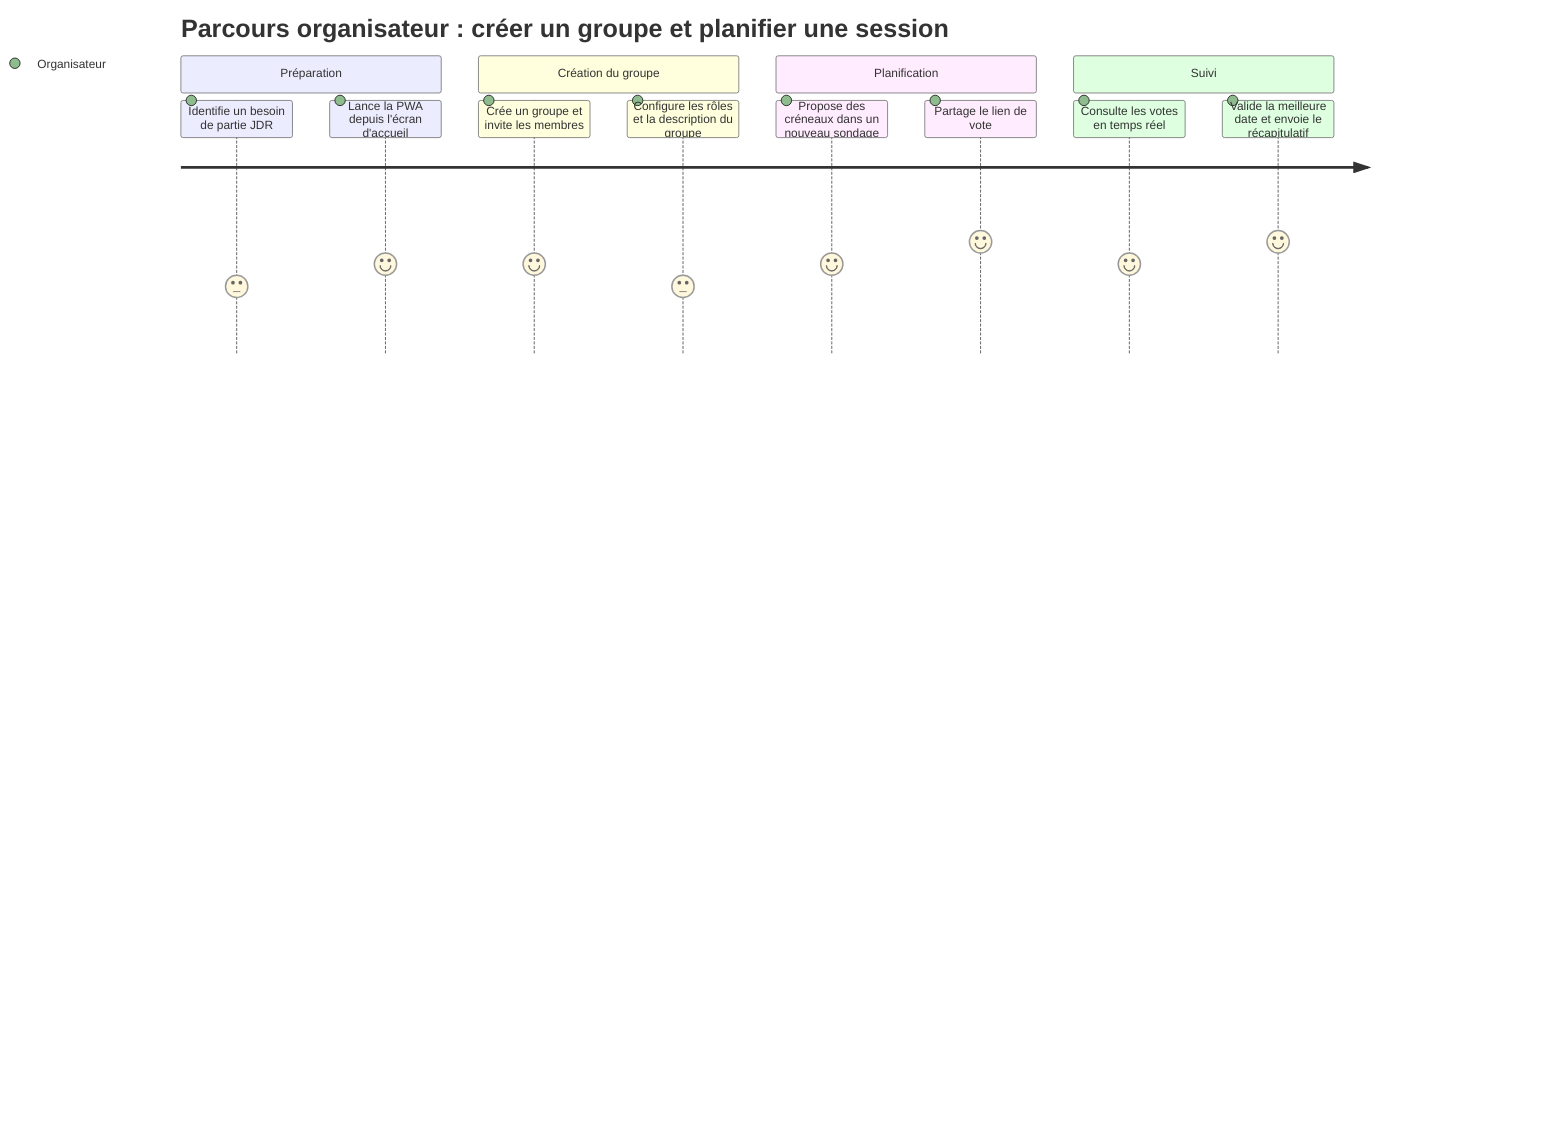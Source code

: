 %% User journey for organizing a poll with friends
journey
  title Parcours organisateur : créer un groupe et planifier une session
  section Préparation
    Identifie un besoin de partie JDR: 3:Organisateur
    Lance la PWA depuis l'écran d'accueil: 4:Organisateur
  section Création du groupe
    Crée un groupe et invite les membres: 4:Organisateur
    Configure les rôles et la description du groupe: 3:Organisateur
  section Planification
    Propose des créneaux dans un nouveau sondage: 4:Organisateur
    Partage le lien de vote: 5:Organisateur
  section Suivi
    Consulte les votes en temps réel: 4:Organisateur
    Valide la meilleure date et envoie le récapitulatif: 5:Organisateur